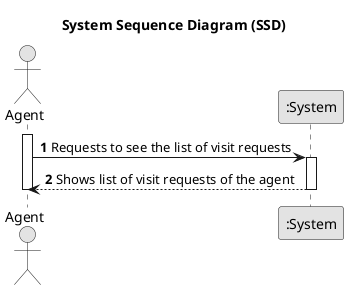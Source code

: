 @startuml
skinparam monochrome true
skinparam packageStyle rectangle
skinparam shadowing false

title System Sequence Diagram (SSD)

autonumber
actor "Agent" as Agent
participant ":System" as System

activate Agent

    Agent -> System : Requests to see the list of visit requests
    activate System

    System --> Agent : Shows list of visit requests of the agent
    deactivate System


deactivate Agent

@enduml